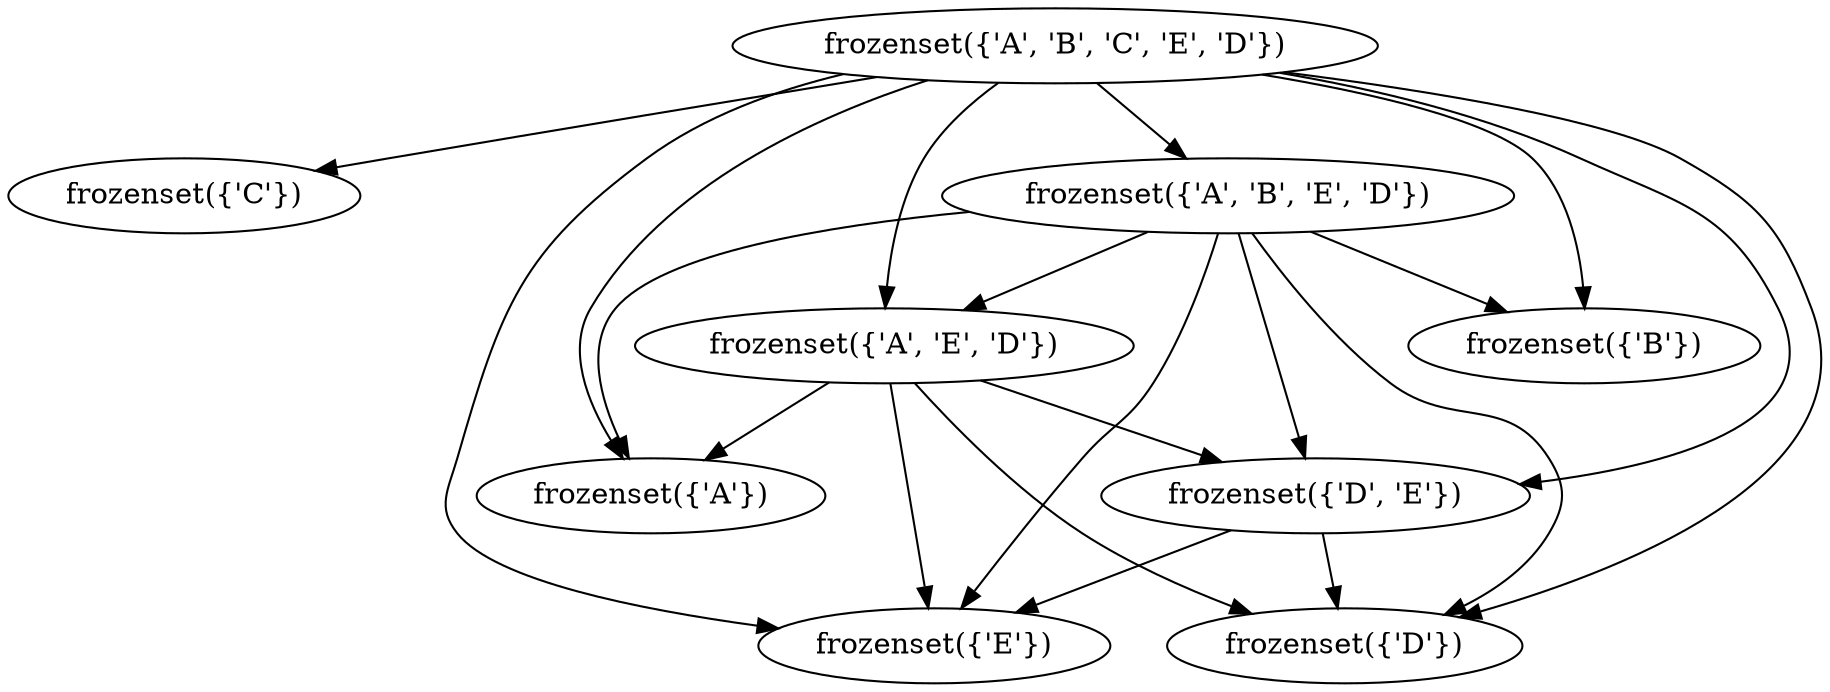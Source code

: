 strict digraph "" {
"frozenset({'A', 'B', 'C', 'E', 'D'})";
"frozenset({'C'})";
"frozenset({'A', 'E', 'D'})";
"frozenset({'A'})";
"frozenset({'A', 'B', 'E', 'D'})";
"frozenset({'E'})";
"frozenset({'D'})";
"frozenset({'D', 'E'})";
"frozenset({'B'})";
"frozenset({'A', 'B', 'C', 'E', 'D'})" -> "frozenset({'A', 'E', 'D'})";
"frozenset({'A', 'B', 'C', 'E', 'D'})" -> "frozenset({'D'})";
"frozenset({'A', 'B', 'C', 'E', 'D'})" -> "frozenset({'C'})";
"frozenset({'A', 'B', 'C', 'E', 'D'})" -> "frozenset({'A'})";
"frozenset({'A', 'B', 'C', 'E', 'D'})" -> "frozenset({'A', 'B', 'E', 'D'})";
"frozenset({'A', 'B', 'C', 'E', 'D'})" -> "frozenset({'E'})";
"frozenset({'A', 'B', 'C', 'E', 'D'})" -> "frozenset({'D', 'E'})";
"frozenset({'A', 'B', 'C', 'E', 'D'})" -> "frozenset({'B'})";
"frozenset({'A', 'E', 'D'})" -> "frozenset({'E'})";
"frozenset({'A', 'E', 'D'})" -> "frozenset({'D'})";
"frozenset({'A', 'E', 'D'})" -> "frozenset({'D', 'E'})";
"frozenset({'A', 'E', 'D'})" -> "frozenset({'A'})";
"frozenset({'A', 'B', 'E', 'D'})" -> "frozenset({'D'})";
"frozenset({'A', 'B', 'E', 'D'})" -> "frozenset({'A', 'E', 'D'})";
"frozenset({'A', 'B', 'E', 'D'})" -> "frozenset({'A'})";
"frozenset({'A', 'B', 'E', 'D'})" -> "frozenset({'E'})";
"frozenset({'A', 'B', 'E', 'D'})" -> "frozenset({'D', 'E'})";
"frozenset({'A', 'B', 'E', 'D'})" -> "frozenset({'B'})";
"frozenset({'D', 'E'})" -> "frozenset({'D'})";
"frozenset({'D', 'E'})" -> "frozenset({'E'})";
}
